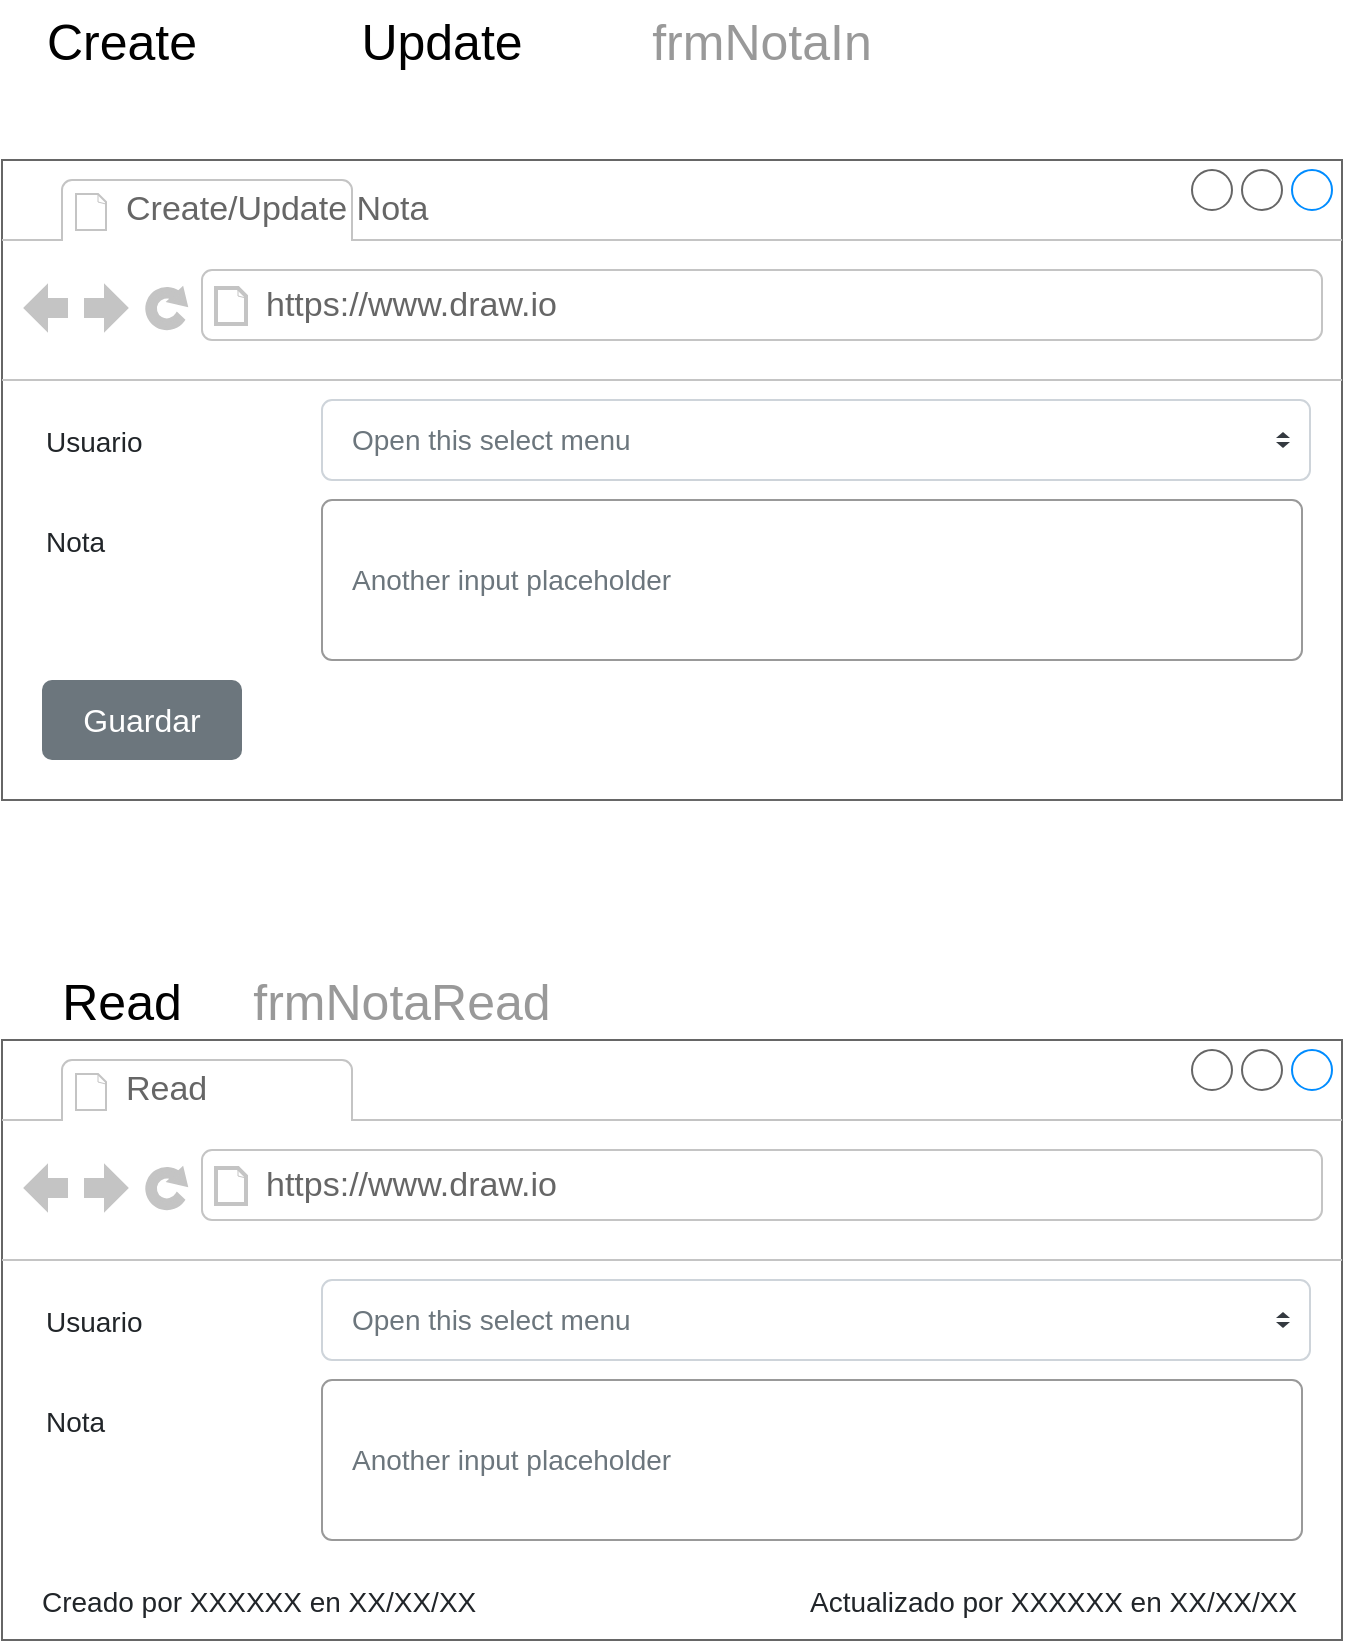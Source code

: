 <mxfile version="13.5.7" type="device"><diagram id="2FDvjQqGVik_pECxnmkN" name="Page-1"><mxGraphModel dx="830" dy="513" grid="1" gridSize="10" guides="1" tooltips="1" connect="1" arrows="1" fold="1" page="1" pageScale="1" pageWidth="827" pageHeight="1169" math="0" shadow="0"><root><mxCell id="0"/><mxCell id="1" parent="0"/><mxCell id="uk3vGSCmE_CxHHQvIUhv-1" value="Create" style="text;html=1;strokeColor=none;fillColor=none;align=center;verticalAlign=middle;whiteSpace=wrap;rounded=0;fontSize=25;" vertex="1" parent="1"><mxGeometry x="40" y="40" width="120" height="40" as="geometry"/></mxCell><mxCell id="uk3vGSCmE_CxHHQvIUhv-2" value="Read" style="text;html=1;strokeColor=none;fillColor=none;align=center;verticalAlign=middle;whiteSpace=wrap;rounded=0;fontSize=25;" vertex="1" parent="1"><mxGeometry x="40" y="520" width="120" height="40" as="geometry"/></mxCell><mxCell id="uk3vGSCmE_CxHHQvIUhv-3" value="Update" style="text;html=1;strokeColor=none;fillColor=none;align=center;verticalAlign=middle;whiteSpace=wrap;rounded=0;fontSize=25;" vertex="1" parent="1"><mxGeometry x="200" y="40" width="120" height="40" as="geometry"/></mxCell><mxCell id="uk3vGSCmE_CxHHQvIUhv-6" value="" style="strokeWidth=1;shadow=0;dashed=0;align=center;html=1;shape=mxgraph.mockup.containers.browserWindow;rSize=0;strokeColor=#666666;strokeColor2=#008cff;strokeColor3=#c4c4c4;mainText=,;recursiveResize=0;fontSize=25;" vertex="1" parent="1"><mxGeometry x="40" y="120" width="670" height="320" as="geometry"/></mxCell><mxCell id="uk3vGSCmE_CxHHQvIUhv-7" value="Create/Update Nota" style="strokeWidth=1;shadow=0;dashed=0;align=center;html=1;shape=mxgraph.mockup.containers.anchor;fontSize=17;fontColor=#666666;align=left;" vertex="1" parent="uk3vGSCmE_CxHHQvIUhv-6"><mxGeometry x="60" y="12" width="180" height="26" as="geometry"/></mxCell><mxCell id="uk3vGSCmE_CxHHQvIUhv-8" value="https://www.draw.io" style="strokeWidth=1;shadow=0;dashed=0;align=center;html=1;shape=mxgraph.mockup.containers.anchor;rSize=0;fontSize=17;fontColor=#666666;align=left;" vertex="1" parent="uk3vGSCmE_CxHHQvIUhv-6"><mxGeometry x="130" y="60" width="250" height="26" as="geometry"/></mxCell><mxCell id="uk3vGSCmE_CxHHQvIUhv-9" value="Guardar" style="html=1;shadow=0;dashed=0;shape=mxgraph.bootstrap.rrect;rSize=5;strokeColor=none;strokeWidth=1;fillColor=#6C767D;fontColor=#FFFFFF;whiteSpace=wrap;align=center;verticalAlign=middle;spacingLeft=0;fontStyle=0;fontSize=16;spacing=5;" vertex="1" parent="uk3vGSCmE_CxHHQvIUhv-6"><mxGeometry x="20" y="260" width="100" height="40" as="geometry"/></mxCell><mxCell id="uk3vGSCmE_CxHHQvIUhv-13" value="Usuario" style="fillColor=none;strokeColor=none;align=left;fontSize=14;fontColor=#212529;" vertex="1" parent="uk3vGSCmE_CxHHQvIUhv-6"><mxGeometry x="20" y="120" width="140" height="40" as="geometry"/></mxCell><mxCell id="uk3vGSCmE_CxHHQvIUhv-15" value="Nota" style="fillColor=none;strokeColor=none;align=left;fontSize=14;fontColor=#212529;" vertex="1" parent="uk3vGSCmE_CxHHQvIUhv-6"><mxGeometry width="140" height="40" relative="1" as="geometry"><mxPoint x="20" y="170" as="offset"/></mxGeometry></mxCell><mxCell id="uk3vGSCmE_CxHHQvIUhv-16" value="Another input placeholder" style="html=1;shadow=0;dashed=0;shape=mxgraph.bootstrap.rrect;rSize=5;fillColor=none;strokeColor=#999999;align=left;spacing=15;fontSize=14;fontColor=#6C767D;" vertex="1" parent="uk3vGSCmE_CxHHQvIUhv-6"><mxGeometry width="490" height="80" relative="1" as="geometry"><mxPoint x="160" y="170" as="offset"/></mxGeometry></mxCell><mxCell id="uk3vGSCmE_CxHHQvIUhv-17" value="Open this select menu" style="html=1;shadow=0;dashed=0;shape=mxgraph.bootstrap.rrect;rSize=5;fillColor=#ffffff;strokeColor=#CED4DA;align=left;spacing=15;fontSize=14;fontColor=#6C767D;" vertex="1" parent="uk3vGSCmE_CxHHQvIUhv-6"><mxGeometry x="160" y="120" width="494" height="40" as="geometry"/></mxCell><mxCell id="uk3vGSCmE_CxHHQvIUhv-18" value="" style="shape=triangle;direction=south;fillColor=#343A40;strokeColor=none;perimeter=none;" vertex="1" parent="uk3vGSCmE_CxHHQvIUhv-17"><mxGeometry x="1" y="0.5" width="7" height="3" relative="1" as="geometry"><mxPoint x="-17" y="1" as="offset"/></mxGeometry></mxCell><mxCell id="uk3vGSCmE_CxHHQvIUhv-19" value="" style="shape=triangle;direction=north;fillColor=#343A40;strokeColor=none;perimeter=none;" vertex="1" parent="uk3vGSCmE_CxHHQvIUhv-17"><mxGeometry x="1" y="0.5" width="7" height="3" relative="1" as="geometry"><mxPoint x="-17" y="-4" as="offset"/></mxGeometry></mxCell><mxCell id="uk3vGSCmE_CxHHQvIUhv-32" value="frmNotaIn" style="text;html=1;strokeColor=none;fillColor=none;align=center;verticalAlign=middle;whiteSpace=wrap;rounded=0;fontSize=25;fontColor=#999999;" vertex="1" parent="1"><mxGeometry x="360" y="40" width="120" height="40" as="geometry"/></mxCell><mxCell id="uk3vGSCmE_CxHHQvIUhv-33" value="frmNotaRead" style="text;html=1;strokeColor=none;fillColor=none;align=center;verticalAlign=middle;whiteSpace=wrap;rounded=0;fontSize=25;fontColor=#999999;" vertex="1" parent="1"><mxGeometry x="160" y="520" width="160" height="40" as="geometry"/></mxCell><mxCell id="uk3vGSCmE_CxHHQvIUhv-37" value="" style="strokeWidth=1;shadow=0;dashed=0;align=center;html=1;shape=mxgraph.mockup.containers.browserWindow;rSize=0;strokeColor=#666666;strokeColor2=#008cff;strokeColor3=#c4c4c4;mainText=,;recursiveResize=0;fontSize=25;" vertex="1" parent="1"><mxGeometry x="40" y="560" width="670" height="300" as="geometry"/></mxCell><mxCell id="uk3vGSCmE_CxHHQvIUhv-38" value="Read" style="strokeWidth=1;shadow=0;dashed=0;align=center;html=1;shape=mxgraph.mockup.containers.anchor;fontSize=17;fontColor=#666666;align=left;" vertex="1" parent="uk3vGSCmE_CxHHQvIUhv-37"><mxGeometry x="60" y="12" width="110" height="26" as="geometry"/></mxCell><mxCell id="uk3vGSCmE_CxHHQvIUhv-39" value="https://www.draw.io" style="strokeWidth=1;shadow=0;dashed=0;align=center;html=1;shape=mxgraph.mockup.containers.anchor;rSize=0;fontSize=17;fontColor=#666666;align=left;" vertex="1" parent="uk3vGSCmE_CxHHQvIUhv-37"><mxGeometry x="130" y="60" width="250" height="26" as="geometry"/></mxCell><mxCell id="uk3vGSCmE_CxHHQvIUhv-41" value="Usuario" style="fillColor=none;strokeColor=none;align=left;fontSize=14;fontColor=#212529;" vertex="1" parent="uk3vGSCmE_CxHHQvIUhv-37"><mxGeometry x="20" y="120" width="140" height="40" as="geometry"/></mxCell><mxCell id="uk3vGSCmE_CxHHQvIUhv-42" value="Nota" style="fillColor=none;strokeColor=none;align=left;fontSize=14;fontColor=#212529;" vertex="1" parent="uk3vGSCmE_CxHHQvIUhv-37"><mxGeometry width="140" height="40" relative="1" as="geometry"><mxPoint x="20" y="170" as="offset"/></mxGeometry></mxCell><mxCell id="uk3vGSCmE_CxHHQvIUhv-43" value="Another input placeholder" style="html=1;shadow=0;dashed=0;shape=mxgraph.bootstrap.rrect;rSize=5;fillColor=none;strokeColor=#999999;align=left;spacing=15;fontSize=14;fontColor=#6C767D;" vertex="1" parent="uk3vGSCmE_CxHHQvIUhv-37"><mxGeometry width="490" height="80" relative="1" as="geometry"><mxPoint x="160" y="170" as="offset"/></mxGeometry></mxCell><mxCell id="uk3vGSCmE_CxHHQvIUhv-44" value="Open this select menu" style="html=1;shadow=0;dashed=0;shape=mxgraph.bootstrap.rrect;rSize=5;fillColor=#ffffff;strokeColor=#CED4DA;align=left;spacing=15;fontSize=14;fontColor=#6C767D;" vertex="1" parent="uk3vGSCmE_CxHHQvIUhv-37"><mxGeometry x="160" y="120" width="494" height="40" as="geometry"/></mxCell><mxCell id="uk3vGSCmE_CxHHQvIUhv-45" value="" style="shape=triangle;direction=south;fillColor=#343A40;strokeColor=none;perimeter=none;" vertex="1" parent="uk3vGSCmE_CxHHQvIUhv-44"><mxGeometry x="1" y="0.5" width="7" height="3" relative="1" as="geometry"><mxPoint x="-17" y="1" as="offset"/></mxGeometry></mxCell><mxCell id="uk3vGSCmE_CxHHQvIUhv-46" value="" style="shape=triangle;direction=north;fillColor=#343A40;strokeColor=none;perimeter=none;" vertex="1" parent="uk3vGSCmE_CxHHQvIUhv-44"><mxGeometry x="1" y="0.5" width="7" height="3" relative="1" as="geometry"><mxPoint x="-17" y="-4" as="offset"/></mxGeometry></mxCell><mxCell id="uk3vGSCmE_CxHHQvIUhv-49" value="Creado por XXXXXX en XX/XX/XX" style="fillColor=none;strokeColor=none;align=left;fontSize=14;fontColor=#212529;" vertex="1" parent="uk3vGSCmE_CxHHQvIUhv-37"><mxGeometry x="18" y="260" width="250" height="40" as="geometry"/></mxCell><mxCell id="uk3vGSCmE_CxHHQvIUhv-50" value="Actualizado por XXXXXX en XX/XX/XX" style="fillColor=none;strokeColor=none;align=left;fontSize=14;fontColor=#212529;" vertex="1" parent="uk3vGSCmE_CxHHQvIUhv-37"><mxGeometry x="402" y="260" width="250" height="40" as="geometry"/></mxCell></root></mxGraphModel></diagram></mxfile>